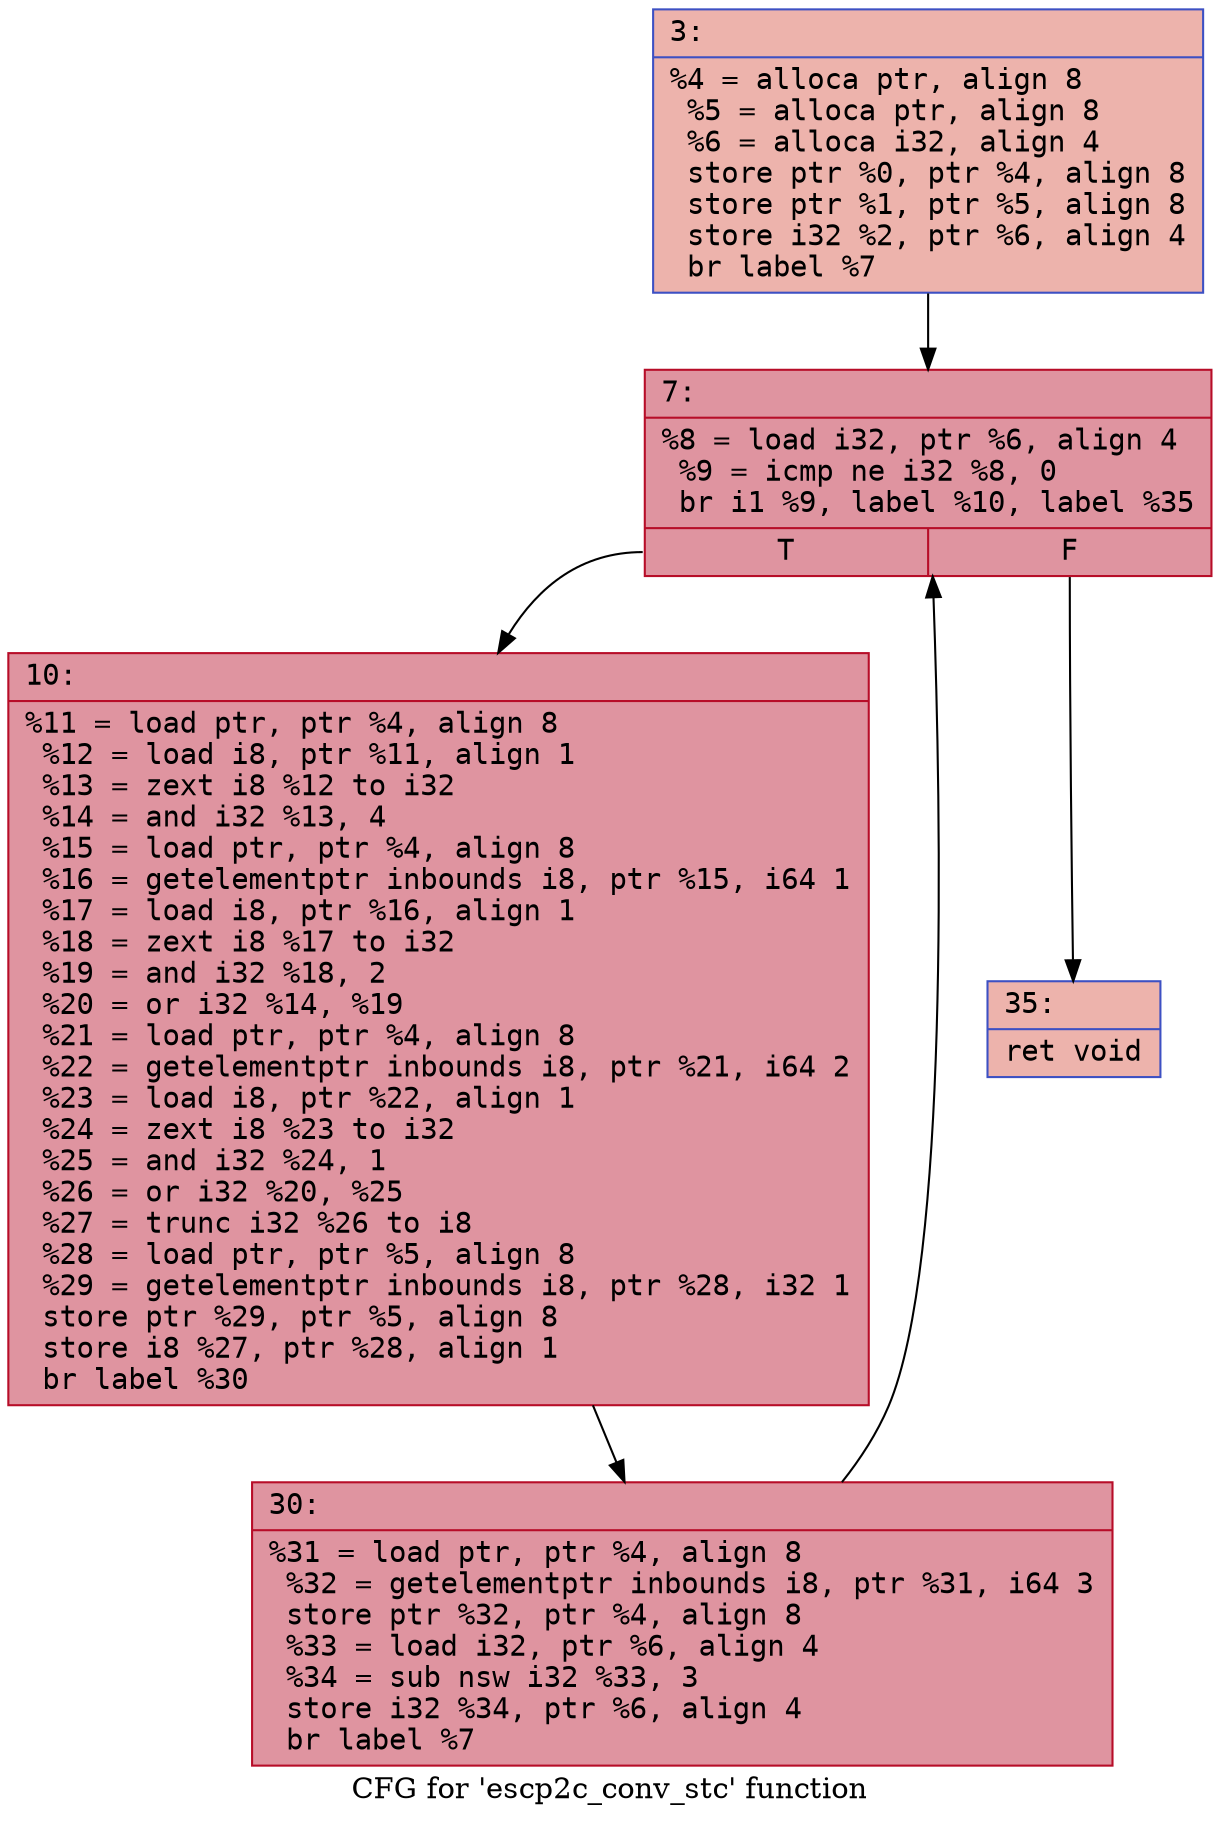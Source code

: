 digraph "CFG for 'escp2c_conv_stc' function" {
	label="CFG for 'escp2c_conv_stc' function";

	Node0x6000022d7d40 [shape=record,color="#3d50c3ff", style=filled, fillcolor="#d6524470" fontname="Courier",label="{3:\l|  %4 = alloca ptr, align 8\l  %5 = alloca ptr, align 8\l  %6 = alloca i32, align 4\l  store ptr %0, ptr %4, align 8\l  store ptr %1, ptr %5, align 8\l  store i32 %2, ptr %6, align 4\l  br label %7\l}"];
	Node0x6000022d7d40 -> Node0x6000022d7d90[tooltip="3 -> 7\nProbability 100.00%" ];
	Node0x6000022d7d90 [shape=record,color="#b70d28ff", style=filled, fillcolor="#b70d2870" fontname="Courier",label="{7:\l|  %8 = load i32, ptr %6, align 4\l  %9 = icmp ne i32 %8, 0\l  br i1 %9, label %10, label %35\l|{<s0>T|<s1>F}}"];
	Node0x6000022d7d90:s0 -> Node0x6000022d7de0[tooltip="7 -> 10\nProbability 96.88%" ];
	Node0x6000022d7d90:s1 -> Node0x6000022d7e80[tooltip="7 -> 35\nProbability 3.12%" ];
	Node0x6000022d7de0 [shape=record,color="#b70d28ff", style=filled, fillcolor="#b70d2870" fontname="Courier",label="{10:\l|  %11 = load ptr, ptr %4, align 8\l  %12 = load i8, ptr %11, align 1\l  %13 = zext i8 %12 to i32\l  %14 = and i32 %13, 4\l  %15 = load ptr, ptr %4, align 8\l  %16 = getelementptr inbounds i8, ptr %15, i64 1\l  %17 = load i8, ptr %16, align 1\l  %18 = zext i8 %17 to i32\l  %19 = and i32 %18, 2\l  %20 = or i32 %14, %19\l  %21 = load ptr, ptr %4, align 8\l  %22 = getelementptr inbounds i8, ptr %21, i64 2\l  %23 = load i8, ptr %22, align 1\l  %24 = zext i8 %23 to i32\l  %25 = and i32 %24, 1\l  %26 = or i32 %20, %25\l  %27 = trunc i32 %26 to i8\l  %28 = load ptr, ptr %5, align 8\l  %29 = getelementptr inbounds i8, ptr %28, i32 1\l  store ptr %29, ptr %5, align 8\l  store i8 %27, ptr %28, align 1\l  br label %30\l}"];
	Node0x6000022d7de0 -> Node0x6000022d7e30[tooltip="10 -> 30\nProbability 100.00%" ];
	Node0x6000022d7e30 [shape=record,color="#b70d28ff", style=filled, fillcolor="#b70d2870" fontname="Courier",label="{30:\l|  %31 = load ptr, ptr %4, align 8\l  %32 = getelementptr inbounds i8, ptr %31, i64 3\l  store ptr %32, ptr %4, align 8\l  %33 = load i32, ptr %6, align 4\l  %34 = sub nsw i32 %33, 3\l  store i32 %34, ptr %6, align 4\l  br label %7\l}"];
	Node0x6000022d7e30 -> Node0x6000022d7d90[tooltip="30 -> 7\nProbability 100.00%" ];
	Node0x6000022d7e80 [shape=record,color="#3d50c3ff", style=filled, fillcolor="#d6524470" fontname="Courier",label="{35:\l|  ret void\l}"];
}
